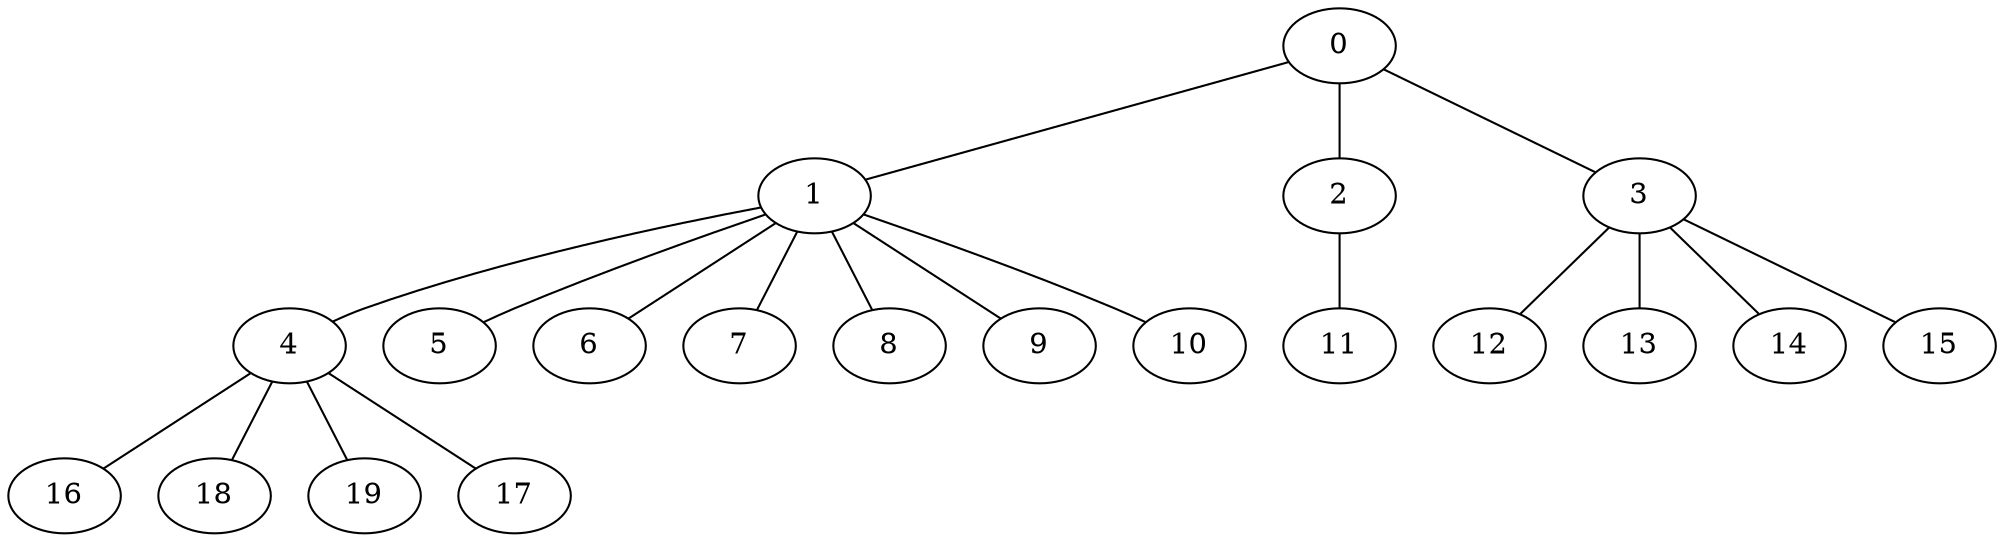 
graph graphname {
    0 -- 1
0 -- 2
0 -- 3
1 -- 4
1 -- 5
1 -- 6
1 -- 7
1 -- 8
1 -- 9
1 -- 10
2 -- 11
3 -- 12
3 -- 13
3 -- 14
3 -- 15
4 -- 16
4 -- 18
4 -- 19
4 -- 17

}
